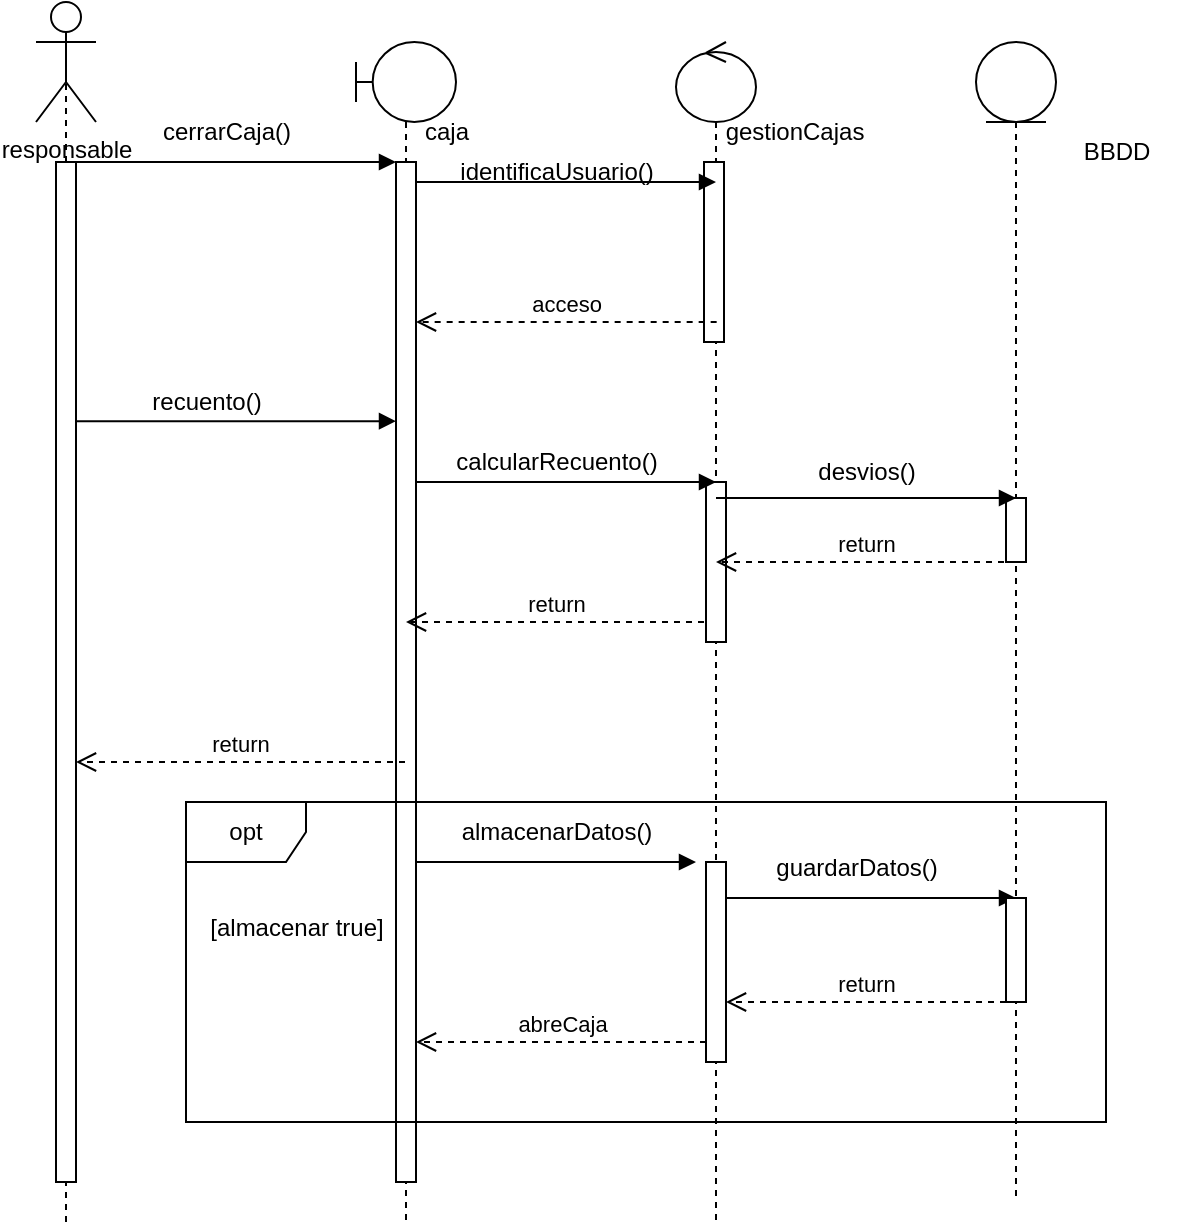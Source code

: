 <mxfile version="22.0.3" type="device">
  <diagram name="Página-1" id="lPtGcdrnHvIdUQ84F_-l">
    <mxGraphModel dx="593" dy="689" grid="1" gridSize="10" guides="1" tooltips="1" connect="1" arrows="1" fold="1" page="1" pageScale="1" pageWidth="827" pageHeight="1169" math="0" shadow="0">
      <root>
        <mxCell id="0" />
        <mxCell id="1" parent="0" />
        <mxCell id="CFiz6H6zJhgCj5dO0NOT-6" value="responsable" style="shape=umlActor;verticalLabelPosition=bottom;verticalAlign=top;html=1;" vertex="1" parent="1">
          <mxGeometry x="80" y="70" width="30" height="60" as="geometry" />
        </mxCell>
        <mxCell id="CFiz6H6zJhgCj5dO0NOT-7" value="" style="endArrow=none;dashed=1;html=1;rounded=0;entryX=0.5;entryY=0.65;entryDx=0;entryDy=0;entryPerimeter=0;" edge="1" parent="1" source="CFiz6H6zJhgCj5dO0NOT-8" target="CFiz6H6zJhgCj5dO0NOT-6">
          <mxGeometry width="50" height="50" relative="1" as="geometry">
            <mxPoint x="90" y="470" as="sourcePoint" />
            <mxPoint x="120" y="310" as="targetPoint" />
          </mxGeometry>
        </mxCell>
        <mxCell id="CFiz6H6zJhgCj5dO0NOT-9" value="" style="endArrow=none;dashed=1;html=1;rounded=0;entryX=0.5;entryY=0.65;entryDx=0;entryDy=0;entryPerimeter=0;" edge="1" parent="1" target="CFiz6H6zJhgCj5dO0NOT-8">
          <mxGeometry width="50" height="50" relative="1" as="geometry">
            <mxPoint x="95" y="680" as="sourcePoint" />
            <mxPoint x="95" y="109" as="targetPoint" />
          </mxGeometry>
        </mxCell>
        <mxCell id="CFiz6H6zJhgCj5dO0NOT-8" value="" style="html=1;points=[[0,0,0,0,5],[0,1,0,0,-5],[1,0,0,0,5],[1,1,0,0,-5]];perimeter=orthogonalPerimeter;outlineConnect=0;targetShapes=umlLifeline;portConstraint=eastwest;newEdgeStyle={&quot;curved&quot;:0,&quot;rounded&quot;:0};" vertex="1" parent="1">
          <mxGeometry x="90" y="150" width="10" height="510" as="geometry" />
        </mxCell>
        <mxCell id="CFiz6H6zJhgCj5dO0NOT-10" value="" style="shape=umlLifeline;perimeter=lifelinePerimeter;whiteSpace=wrap;html=1;container=1;dropTarget=0;collapsible=0;recursiveResize=0;outlineConnect=0;portConstraint=eastwest;newEdgeStyle={&quot;curved&quot;:0,&quot;rounded&quot;:0};participant=umlBoundary;" vertex="1" parent="1">
          <mxGeometry x="240" y="90" width="50" height="590" as="geometry" />
        </mxCell>
        <mxCell id="CFiz6H6zJhgCj5dO0NOT-13" value="" style="html=1;points=[[0,0,0,0,5],[0,1,0,0,-5],[1,0,0,0,5],[1,1,0,0,-5]];perimeter=orthogonalPerimeter;outlineConnect=0;targetShapes=umlLifeline;portConstraint=eastwest;newEdgeStyle={&quot;curved&quot;:0,&quot;rounded&quot;:0};" vertex="1" parent="CFiz6H6zJhgCj5dO0NOT-10">
          <mxGeometry x="20" y="60" width="10" height="510" as="geometry" />
        </mxCell>
        <mxCell id="CFiz6H6zJhgCj5dO0NOT-12" value="caja" style="text;html=1;align=center;verticalAlign=middle;resizable=0;points=[];autosize=1;strokeColor=none;fillColor=none;" vertex="1" parent="1">
          <mxGeometry x="260" y="120" width="50" height="30" as="geometry" />
        </mxCell>
        <mxCell id="CFiz6H6zJhgCj5dO0NOT-14" value="" style="endArrow=block;endFill=1;html=1;edgeStyle=orthogonalEdgeStyle;align=left;verticalAlign=top;rounded=0;" edge="1" parent="1">
          <mxGeometry x="-1" relative="1" as="geometry">
            <mxPoint x="100" y="150" as="sourcePoint" />
            <mxPoint x="260" y="150" as="targetPoint" />
          </mxGeometry>
        </mxCell>
        <mxCell id="CFiz6H6zJhgCj5dO0NOT-17" value="cerrarCaja()" style="text;html=1;align=center;verticalAlign=middle;resizable=0;points=[];autosize=1;strokeColor=none;fillColor=none;" vertex="1" parent="1">
          <mxGeometry x="130" y="120" width="90" height="30" as="geometry" />
        </mxCell>
        <mxCell id="CFiz6H6zJhgCj5dO0NOT-18" value="return" style="html=1;verticalAlign=bottom;endArrow=open;dashed=1;endSize=8;curved=0;rounded=0;" edge="1" parent="1" source="CFiz6H6zJhgCj5dO0NOT-10">
          <mxGeometry relative="1" as="geometry">
            <mxPoint x="180" y="450" as="sourcePoint" />
            <mxPoint x="100" y="450" as="targetPoint" />
          </mxGeometry>
        </mxCell>
        <mxCell id="CFiz6H6zJhgCj5dO0NOT-19" value="" style="shape=umlLifeline;perimeter=lifelinePerimeter;whiteSpace=wrap;html=1;container=1;dropTarget=0;collapsible=0;recursiveResize=0;outlineConnect=0;portConstraint=eastwest;newEdgeStyle={&quot;curved&quot;:0,&quot;rounded&quot;:0};participant=umlControl;" vertex="1" parent="1">
          <mxGeometry x="400" y="90" width="40" height="590" as="geometry" />
        </mxCell>
        <mxCell id="CFiz6H6zJhgCj5dO0NOT-26" value="" style="html=1;points=[[0,0,0,0,5],[0,1,0,0,-5],[1,0,0,0,5],[1,1,0,0,-5]];perimeter=orthogonalPerimeter;outlineConnect=0;targetShapes=umlLifeline;portConstraint=eastwest;newEdgeStyle={&quot;curved&quot;:0,&quot;rounded&quot;:0};" vertex="1" parent="CFiz6H6zJhgCj5dO0NOT-19">
          <mxGeometry x="14" y="60" width="10" height="90" as="geometry" />
        </mxCell>
        <mxCell id="CFiz6H6zJhgCj5dO0NOT-57" value="" style="html=1;points=[[0,0,0,0,5],[0,1,0,0,-5],[1,0,0,0,5],[1,1,0,0,-5]];perimeter=orthogonalPerimeter;outlineConnect=0;targetShapes=umlLifeline;portConstraint=eastwest;newEdgeStyle={&quot;curved&quot;:0,&quot;rounded&quot;:0};" vertex="1" parent="CFiz6H6zJhgCj5dO0NOT-19">
          <mxGeometry x="15" y="220" width="10" height="80" as="geometry" />
        </mxCell>
        <mxCell id="CFiz6H6zJhgCj5dO0NOT-20" value="gestionCajas" style="text;html=1;align=center;verticalAlign=middle;resizable=0;points=[];autosize=1;strokeColor=none;fillColor=none;" vertex="1" parent="1">
          <mxGeometry x="414" y="120" width="90" height="30" as="geometry" />
        </mxCell>
        <mxCell id="CFiz6H6zJhgCj5dO0NOT-21" value="" style="shape=umlLifeline;perimeter=lifelinePerimeter;whiteSpace=wrap;html=1;container=1;dropTarget=0;collapsible=0;recursiveResize=0;outlineConnect=0;portConstraint=eastwest;newEdgeStyle={&quot;curved&quot;:0,&quot;rounded&quot;:0};participant=umlEntity;" vertex="1" parent="1">
          <mxGeometry x="550" y="90" width="40" height="580" as="geometry" />
        </mxCell>
        <mxCell id="CFiz6H6zJhgCj5dO0NOT-55" value="" style="html=1;points=[[0,0,0,0,5],[0,1,0,0,-5],[1,0,0,0,5],[1,1,0,0,-5]];perimeter=orthogonalPerimeter;outlineConnect=0;targetShapes=umlLifeline;portConstraint=eastwest;newEdgeStyle={&quot;curved&quot;:0,&quot;rounded&quot;:0};" vertex="1" parent="CFiz6H6zJhgCj5dO0NOT-21">
          <mxGeometry x="15" y="228" width="10" height="32" as="geometry" />
        </mxCell>
        <mxCell id="CFiz6H6zJhgCj5dO0NOT-22" value="BBDD" style="text;html=1;align=center;verticalAlign=middle;resizable=0;points=[];autosize=1;strokeColor=none;fillColor=none;" vertex="1" parent="1">
          <mxGeometry x="590" y="130" width="60" height="30" as="geometry" />
        </mxCell>
        <mxCell id="CFiz6H6zJhgCj5dO0NOT-30" value="acceso" style="html=1;verticalAlign=bottom;endArrow=open;dashed=1;endSize=8;curved=0;rounded=0;" edge="1" parent="1">
          <mxGeometry relative="1" as="geometry">
            <mxPoint x="420.33" y="230" as="sourcePoint" />
            <mxPoint x="269.997" y="230" as="targetPoint" />
          </mxGeometry>
        </mxCell>
        <mxCell id="CFiz6H6zJhgCj5dO0NOT-42" value="" style="endArrow=block;endFill=1;html=1;edgeStyle=orthogonalEdgeStyle;align=left;verticalAlign=top;rounded=0;" edge="1" parent="1">
          <mxGeometry x="-1" relative="1" as="geometry">
            <mxPoint x="270" y="160" as="sourcePoint" />
            <mxPoint x="420" y="160" as="targetPoint" />
          </mxGeometry>
        </mxCell>
        <mxCell id="CFiz6H6zJhgCj5dO0NOT-44" value="identificaUsuario()" style="text;html=1;align=center;verticalAlign=middle;resizable=0;points=[];autosize=1;strokeColor=none;fillColor=none;" vertex="1" parent="1">
          <mxGeometry x="280" y="140" width="120" height="30" as="geometry" />
        </mxCell>
        <mxCell id="CFiz6H6zJhgCj5dO0NOT-45" value="" style="endArrow=block;endFill=1;html=1;edgeStyle=orthogonalEdgeStyle;align=left;verticalAlign=top;rounded=0;" edge="1" parent="1">
          <mxGeometry x="-1" relative="1" as="geometry">
            <mxPoint x="100" y="279.58" as="sourcePoint" />
            <mxPoint x="260" y="279.58" as="targetPoint" />
          </mxGeometry>
        </mxCell>
        <mxCell id="CFiz6H6zJhgCj5dO0NOT-47" value="recuento()" style="text;html=1;align=center;verticalAlign=middle;resizable=0;points=[];autosize=1;strokeColor=none;fillColor=none;" vertex="1" parent="1">
          <mxGeometry x="125" y="255" width="80" height="30" as="geometry" />
        </mxCell>
        <mxCell id="CFiz6H6zJhgCj5dO0NOT-48" value="" style="endArrow=block;endFill=1;html=1;edgeStyle=orthogonalEdgeStyle;align=left;verticalAlign=top;rounded=0;" edge="1" parent="1">
          <mxGeometry x="-1" relative="1" as="geometry">
            <mxPoint x="270" y="310" as="sourcePoint" />
            <mxPoint x="420" y="310" as="targetPoint" />
          </mxGeometry>
        </mxCell>
        <mxCell id="CFiz6H6zJhgCj5dO0NOT-50" value="calcularRecuento()" style="text;html=1;align=center;verticalAlign=middle;resizable=0;points=[];autosize=1;strokeColor=none;fillColor=none;" vertex="1" parent="1">
          <mxGeometry x="280" y="285" width="120" height="30" as="geometry" />
        </mxCell>
        <mxCell id="CFiz6H6zJhgCj5dO0NOT-54" value="desvios()" style="text;html=1;align=center;verticalAlign=middle;resizable=0;points=[];autosize=1;strokeColor=none;fillColor=none;" vertex="1" parent="1">
          <mxGeometry x="460" y="290" width="70" height="30" as="geometry" />
        </mxCell>
        <mxCell id="CFiz6H6zJhgCj5dO0NOT-56" value="return" style="html=1;verticalAlign=bottom;endArrow=open;dashed=1;endSize=8;curved=0;rounded=0;" edge="1" parent="1" target="CFiz6H6zJhgCj5dO0NOT-19">
          <mxGeometry relative="1" as="geometry">
            <mxPoint x="570" y="350" as="sourcePoint" />
            <mxPoint x="490" y="350" as="targetPoint" />
          </mxGeometry>
        </mxCell>
        <mxCell id="CFiz6H6zJhgCj5dO0NOT-58" value="" style="endArrow=block;endFill=1;html=1;edgeStyle=orthogonalEdgeStyle;align=left;verticalAlign=top;rounded=0;" edge="1" parent="1">
          <mxGeometry x="-1" relative="1" as="geometry">
            <mxPoint x="420" y="318" as="sourcePoint" />
            <mxPoint x="570" y="318" as="targetPoint" />
          </mxGeometry>
        </mxCell>
        <mxCell id="CFiz6H6zJhgCj5dO0NOT-60" value="return" style="html=1;verticalAlign=bottom;endArrow=open;dashed=1;endSize=8;curved=0;rounded=0;" edge="1" parent="1" target="CFiz6H6zJhgCj5dO0NOT-10">
          <mxGeometry relative="1" as="geometry">
            <mxPoint x="414" y="380" as="sourcePoint" />
            <mxPoint x="334" y="380" as="targetPoint" />
          </mxGeometry>
        </mxCell>
        <mxCell id="CFiz6H6zJhgCj5dO0NOT-61" value="opt" style="shape=umlFrame;whiteSpace=wrap;html=1;pointerEvents=0;" vertex="1" parent="1">
          <mxGeometry x="155" y="470" width="460" height="160" as="geometry" />
        </mxCell>
        <mxCell id="CFiz6H6zJhgCj5dO0NOT-63" value="[almacenar true]" style="text;html=1;align=center;verticalAlign=middle;resizable=0;points=[];autosize=1;strokeColor=none;fillColor=none;" vertex="1" parent="1">
          <mxGeometry x="155" y="518" width="110" height="30" as="geometry" />
        </mxCell>
        <mxCell id="CFiz6H6zJhgCj5dO0NOT-66" value="" style="endArrow=block;endFill=1;html=1;edgeStyle=orthogonalEdgeStyle;align=left;verticalAlign=top;rounded=0;" edge="1" parent="1">
          <mxGeometry x="-1" relative="1" as="geometry">
            <mxPoint x="270" y="500" as="sourcePoint" />
            <mxPoint x="410" y="500" as="targetPoint" />
            <mxPoint as="offset" />
          </mxGeometry>
        </mxCell>
        <mxCell id="CFiz6H6zJhgCj5dO0NOT-68" value="almacenarDatos()" style="text;html=1;align=center;verticalAlign=middle;resizable=0;points=[];autosize=1;strokeColor=none;fillColor=none;" vertex="1" parent="1">
          <mxGeometry x="280" y="470" width="120" height="30" as="geometry" />
        </mxCell>
        <mxCell id="CFiz6H6zJhgCj5dO0NOT-69" value="" style="endArrow=block;endFill=1;html=1;edgeStyle=orthogonalEdgeStyle;align=left;verticalAlign=top;rounded=0;" edge="1" parent="1">
          <mxGeometry x="-1" relative="1" as="geometry">
            <mxPoint x="425" y="518.003" as="sourcePoint" />
            <mxPoint x="570" y="518" as="targetPoint" />
            <Array as="points">
              <mxPoint x="503" y="518.42" />
            </Array>
          </mxGeometry>
        </mxCell>
        <mxCell id="CFiz6H6zJhgCj5dO0NOT-71" value="guardarDatos()" style="text;html=1;align=center;verticalAlign=middle;resizable=0;points=[];autosize=1;strokeColor=none;fillColor=none;" vertex="1" parent="1">
          <mxGeometry x="440" y="488" width="100" height="30" as="geometry" />
        </mxCell>
        <mxCell id="CFiz6H6zJhgCj5dO0NOT-72" value="" style="html=1;points=[[0,0,0,0,5],[0,1,0,0,-5],[1,0,0,0,5],[1,1,0,0,-5]];perimeter=orthogonalPerimeter;outlineConnect=0;targetShapes=umlLifeline;portConstraint=eastwest;newEdgeStyle={&quot;curved&quot;:0,&quot;rounded&quot;:0};" vertex="1" parent="1">
          <mxGeometry x="415" y="500" width="10" height="100" as="geometry" />
        </mxCell>
        <mxCell id="CFiz6H6zJhgCj5dO0NOT-74" value="" style="html=1;points=[[0,0,0,0,5],[0,1,0,0,-5],[1,0,0,0,5],[1,1,0,0,-5]];perimeter=orthogonalPerimeter;outlineConnect=0;targetShapes=umlLifeline;portConstraint=eastwest;newEdgeStyle={&quot;curved&quot;:0,&quot;rounded&quot;:0};" vertex="1" parent="1">
          <mxGeometry x="565" y="518" width="10" height="52" as="geometry" />
        </mxCell>
        <mxCell id="CFiz6H6zJhgCj5dO0NOT-75" value="return" style="html=1;verticalAlign=bottom;endArrow=open;dashed=1;endSize=8;curved=0;rounded=0;" edge="1" parent="1" target="CFiz6H6zJhgCj5dO0NOT-72">
          <mxGeometry relative="1" as="geometry">
            <mxPoint x="565" y="570" as="sourcePoint" />
            <mxPoint x="485" y="570" as="targetPoint" />
          </mxGeometry>
        </mxCell>
        <mxCell id="CFiz6H6zJhgCj5dO0NOT-76" value="abreCaja" style="html=1;verticalAlign=bottom;endArrow=open;dashed=1;endSize=8;curved=0;rounded=0;" edge="1" parent="1" target="CFiz6H6zJhgCj5dO0NOT-13">
          <mxGeometry relative="1" as="geometry">
            <mxPoint x="415" y="590" as="sourcePoint" />
            <mxPoint x="335" y="590" as="targetPoint" />
          </mxGeometry>
        </mxCell>
      </root>
    </mxGraphModel>
  </diagram>
</mxfile>
